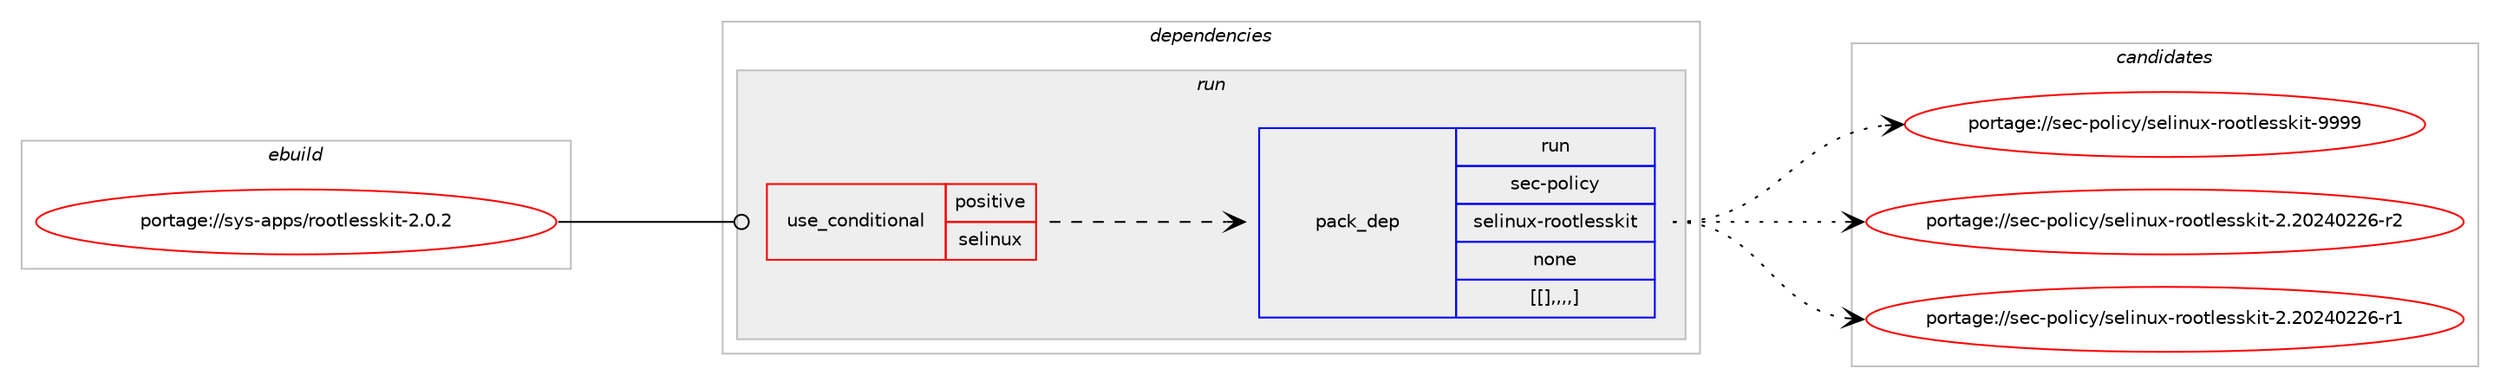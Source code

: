 digraph prolog {

# *************
# Graph options
# *************

newrank=true;
concentrate=true;
compound=true;
graph [rankdir=LR,fontname=Helvetica,fontsize=10,ranksep=1.5];#, ranksep=2.5, nodesep=0.2];
edge  [arrowhead=vee];
node  [fontname=Helvetica,fontsize=10];

# **********
# The ebuild
# **********

subgraph cluster_leftcol {
color=gray;
label=<<i>ebuild</i>>;
id [label="portage://sys-apps/rootlesskit-2.0.2", color=red, width=4, href="../sys-apps/rootlesskit-2.0.2.svg"];
}

# ****************
# The dependencies
# ****************

subgraph cluster_midcol {
color=gray;
label=<<i>dependencies</i>>;
subgraph cluster_compile {
fillcolor="#eeeeee";
style=filled;
label=<<i>compile</i>>;
}
subgraph cluster_compileandrun {
fillcolor="#eeeeee";
style=filled;
label=<<i>compile and run</i>>;
}
subgraph cluster_run {
fillcolor="#eeeeee";
style=filled;
label=<<i>run</i>>;
subgraph cond115775 {
dependency438785 [label=<<TABLE BORDER="0" CELLBORDER="1" CELLSPACING="0" CELLPADDING="4"><TR><TD ROWSPAN="3" CELLPADDING="10">use_conditional</TD></TR><TR><TD>positive</TD></TR><TR><TD>selinux</TD></TR></TABLE>>, shape=none, color=red];
subgraph pack319961 {
dependency438786 [label=<<TABLE BORDER="0" CELLBORDER="1" CELLSPACING="0" CELLPADDING="4" WIDTH="220"><TR><TD ROWSPAN="6" CELLPADDING="30">pack_dep</TD></TR><TR><TD WIDTH="110">run</TD></TR><TR><TD>sec-policy</TD></TR><TR><TD>selinux-rootlesskit</TD></TR><TR><TD>none</TD></TR><TR><TD>[[],,,,]</TD></TR></TABLE>>, shape=none, color=blue];
}
dependency438785:e -> dependency438786:w [weight=20,style="dashed",arrowhead="vee"];
}
id:e -> dependency438785:w [weight=20,style="solid",arrowhead="odot"];
}
}

# **************
# The candidates
# **************

subgraph cluster_choices {
rank=same;
color=gray;
label=<<i>candidates</i>>;

subgraph choice319961 {
color=black;
nodesep=1;
choice11510199451121111081059912147115101108105110117120451141111111161081011151151071051164557575757 [label="portage://sec-policy/selinux-rootlesskit-9999", color=red, width=4,href="../sec-policy/selinux-rootlesskit-9999.svg"];
choice115101994511211110810599121471151011081051101171204511411111111610810111511510710511645504650485052485050544511450 [label="portage://sec-policy/selinux-rootlesskit-2.20240226-r2", color=red, width=4,href="../sec-policy/selinux-rootlesskit-2.20240226-r2.svg"];
choice115101994511211110810599121471151011081051101171204511411111111610810111511510710511645504650485052485050544511449 [label="portage://sec-policy/selinux-rootlesskit-2.20240226-r1", color=red, width=4,href="../sec-policy/selinux-rootlesskit-2.20240226-r1.svg"];
dependency438786:e -> choice11510199451121111081059912147115101108105110117120451141111111161081011151151071051164557575757:w [style=dotted,weight="100"];
dependency438786:e -> choice115101994511211110810599121471151011081051101171204511411111111610810111511510710511645504650485052485050544511450:w [style=dotted,weight="100"];
dependency438786:e -> choice115101994511211110810599121471151011081051101171204511411111111610810111511510710511645504650485052485050544511449:w [style=dotted,weight="100"];
}
}

}
